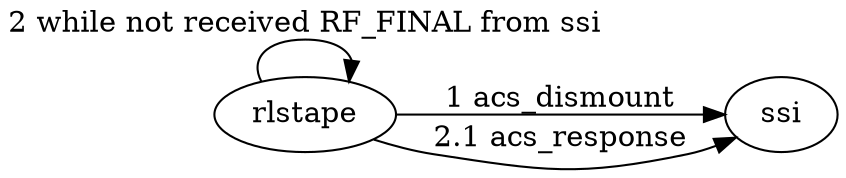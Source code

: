 digraph rlstape_ssi {
rankdir=LR;
node [shape = oval];
edge [weight = 1];
rlstape -> ssi     [ label =  "1 acs_dismount"                        ];
rlstape -> rlstape [ label =  "2 while not received RF_FINAL from ssi"];
rlstape -> ssi     [ label =    "2.1 acs_response"                    ];
}
